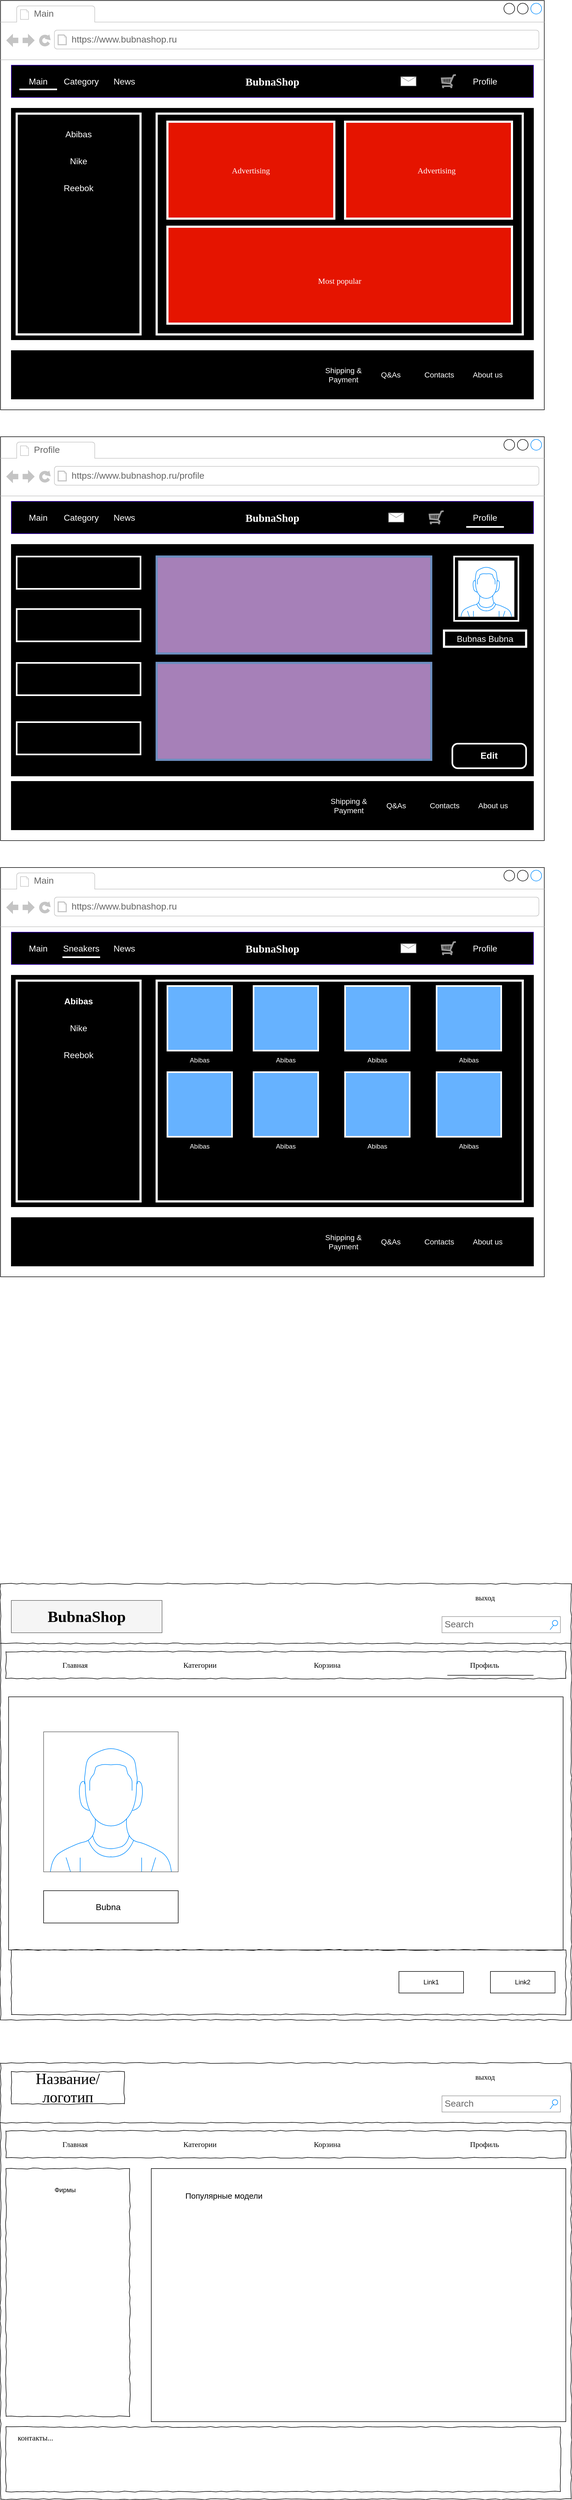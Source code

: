 <mxfile version="21.7.5" type="github">
  <diagram name="Page-1" id="03018318-947c-dd8e-b7a3-06fadd420f32">
    <mxGraphModel dx="2074" dy="1118" grid="1" gridSize="10" guides="1" tooltips="1" connect="1" arrows="1" fold="1" page="1" pageScale="1" pageWidth="1100" pageHeight="850" background="#ffffff" math="0" shadow="0">
      <root>
        <mxCell id="0" />
        <mxCell id="1" parent="0" />
        <mxCell id="JttWats6QqlOsFAtU_4d-17" value="" style="whiteSpace=wrap;html=1;rounded=0;shadow=0;labelBackgroundColor=none;strokeColor=#000000;strokeWidth=1;fillColor=none;fontFamily=Verdana;fontSize=12;fontColor=#000000;align=center;comic=1;" parent="1" vertex="1">
          <mxGeometry x="10" y="2970" width="1060" height="810" as="geometry" />
        </mxCell>
        <mxCell id="JttWats6QqlOsFAtU_4d-19" value="Search" style="strokeWidth=1;shadow=0;dashed=0;align=center;html=1;shape=mxgraph.mockup.forms.searchBox;strokeColor=#999999;mainText=;strokeColor2=#008cff;fontColor=#666666;fontSize=17;align=left;spacingLeft=3;rounded=0;labelBackgroundColor=none;comic=1;" parent="1" vertex="1">
          <mxGeometry x="830" y="3031" width="220" height="30" as="geometry" />
        </mxCell>
        <mxCell id="JttWats6QqlOsFAtU_4d-20" value="выход" style="text;html=1;points=[];align=left;verticalAlign=top;spacingTop=-4;fontSize=14;fontFamily=Verdana" parent="1" vertex="1">
          <mxGeometry x="890" y="2986" width="140" height="20" as="geometry" />
        </mxCell>
        <mxCell id="JttWats6QqlOsFAtU_4d-22" value="" style="line;strokeWidth=1;html=1;rounded=0;shadow=0;labelBackgroundColor=none;fillColor=none;fontFamily=Verdana;fontSize=14;fontColor=#000000;align=center;comic=1;" parent="1" vertex="1">
          <mxGeometry x="10" y="3076" width="1060" height="10" as="geometry" />
        </mxCell>
        <mxCell id="JttWats6QqlOsFAtU_4d-23" value="" style="whiteSpace=wrap;html=1;rounded=0;shadow=0;labelBackgroundColor=none;strokeWidth=1;fillColor=none;fontFamily=Verdana;fontSize=12;align=center;comic=1;" parent="1" vertex="1">
          <mxGeometry x="20" y="3096" width="1040" height="50" as="geometry" />
        </mxCell>
        <mxCell id="JttWats6QqlOsFAtU_4d-24" value="Главная" style="text;html=1;points=[];align=center;verticalAlign=top;spacingTop=-4;fontSize=14;fontFamily=Verdana" parent="1" vertex="1">
          <mxGeometry x="85" y="3111" width="125" height="20" as="geometry" />
        </mxCell>
        <mxCell id="JttWats6QqlOsFAtU_4d-25" value="Категории" style="text;html=1;points=[];align=center;verticalAlign=top;spacingTop=-4;fontSize=14;fontFamily=Verdana" parent="1" vertex="1">
          <mxGeometry x="300" y="3111" width="160" height="20" as="geometry" />
        </mxCell>
        <mxCell id="JttWats6QqlOsFAtU_4d-26" value="Корзина" style="text;html=1;points=[];align=left;verticalAlign=top;spacingTop=-4;fontSize=14;fontFamily=Verdana" parent="1" vertex="1">
          <mxGeometry x="590" y="3111" width="63" height="20" as="geometry" />
        </mxCell>
        <mxCell id="JttWats6QqlOsFAtU_4d-27" value="Профиль" style="text;html=1;points=[];align=left;verticalAlign=top;spacingTop=-4;fontSize=14;fontFamily=Verdana" parent="1" vertex="1">
          <mxGeometry x="880" y="3111" width="60" height="20" as="geometry" />
        </mxCell>
        <mxCell id="JttWats6QqlOsFAtU_4d-31" value="" style="rounded=0;whiteSpace=wrap;html=1;" parent="1" vertex="1">
          <mxGeometry x="25" y="3180" width="1030" height="470" as="geometry" />
        </mxCell>
        <mxCell id="JttWats6QqlOsFAtU_4d-33" value="" style="whiteSpace=wrap;html=1;rounded=0;shadow=0;labelBackgroundColor=none;strokeColor=#000000;strokeWidth=1;fillColor=none;fontFamily=Verdana;fontSize=12;fontColor=#000000;align=center;comic=1;" parent="1" vertex="1">
          <mxGeometry x="10" y="3860" width="1060" height="810" as="geometry" />
        </mxCell>
        <mxCell id="JttWats6QqlOsFAtU_4d-34" value="Название/логотип" style="whiteSpace=wrap;html=1;rounded=0;shadow=0;labelBackgroundColor=none;strokeWidth=1;fontFamily=Verdana;fontSize=28;align=center;comic=1;" parent="1" vertex="1">
          <mxGeometry x="30" y="3876" width="210" height="60" as="geometry" />
        </mxCell>
        <mxCell id="JttWats6QqlOsFAtU_4d-35" value="Search" style="strokeWidth=1;shadow=0;dashed=0;align=center;html=1;shape=mxgraph.mockup.forms.searchBox;strokeColor=#999999;mainText=;strokeColor2=#008cff;fontColor=#666666;fontSize=17;align=left;spacingLeft=3;rounded=0;labelBackgroundColor=none;comic=1;" parent="1" vertex="1">
          <mxGeometry x="830" y="3921" width="220" height="30" as="geometry" />
        </mxCell>
        <mxCell id="JttWats6QqlOsFAtU_4d-36" value="выход" style="text;html=1;points=[];align=left;verticalAlign=top;spacingTop=-4;fontSize=14;fontFamily=Verdana" parent="1" vertex="1">
          <mxGeometry x="890" y="3876" width="140" height="20" as="geometry" />
        </mxCell>
        <mxCell id="JttWats6QqlOsFAtU_4d-37" value="" style="whiteSpace=wrap;html=1;rounded=0;shadow=0;labelBackgroundColor=none;strokeWidth=1;fillColor=none;fontFamily=Verdana;fontSize=12;align=center;comic=1;" parent="1" vertex="1">
          <mxGeometry x="20" y="4056" width="230" height="460" as="geometry" />
        </mxCell>
        <mxCell id="JttWats6QqlOsFAtU_4d-38" value="" style="line;strokeWidth=1;html=1;rounded=0;shadow=0;labelBackgroundColor=none;fillColor=none;fontFamily=Verdana;fontSize=14;fontColor=#000000;align=center;comic=1;" parent="1" vertex="1">
          <mxGeometry x="10" y="3966" width="1060" height="10" as="geometry" />
        </mxCell>
        <mxCell id="JttWats6QqlOsFAtU_4d-39" value="" style="whiteSpace=wrap;html=1;rounded=0;shadow=0;labelBackgroundColor=none;strokeWidth=1;fillColor=none;fontFamily=Verdana;fontSize=12;align=center;comic=1;" parent="1" vertex="1">
          <mxGeometry x="20" y="3986" width="1040" height="50" as="geometry" />
        </mxCell>
        <mxCell id="JttWats6QqlOsFAtU_4d-40" value="Главная" style="text;html=1;points=[];align=center;verticalAlign=top;spacingTop=-4;fontSize=14;fontFamily=Verdana" parent="1" vertex="1">
          <mxGeometry x="85" y="4001" width="125" height="20" as="geometry" />
        </mxCell>
        <mxCell id="JttWats6QqlOsFAtU_4d-41" value="Категории" style="text;html=1;points=[];align=center;verticalAlign=top;spacingTop=-4;fontSize=14;fontFamily=Verdana" parent="1" vertex="1">
          <mxGeometry x="300" y="4001" width="160" height="20" as="geometry" />
        </mxCell>
        <mxCell id="JttWats6QqlOsFAtU_4d-42" value="Корзина" style="text;html=1;points=[];align=left;verticalAlign=top;spacingTop=-4;fontSize=14;fontFamily=Verdana" parent="1" vertex="1">
          <mxGeometry x="590" y="4001" width="63" height="20" as="geometry" />
        </mxCell>
        <mxCell id="JttWats6QqlOsFAtU_4d-43" value="Профиль" style="text;html=1;points=[];align=left;verticalAlign=top;spacingTop=-4;fontSize=14;fontFamily=Verdana" parent="1" vertex="1">
          <mxGeometry x="880" y="4001" width="60" height="20" as="geometry" />
        </mxCell>
        <mxCell id="JttWats6QqlOsFAtU_4d-44" value="&lt;div style=&quot;text-align: justify&quot;&gt;&lt;br&gt;&lt;/div&gt;" style="whiteSpace=wrap;html=1;rounded=0;shadow=0;labelBackgroundColor=none;strokeWidth=1;fillColor=none;fontFamily=Verdana;fontSize=12;align=center;verticalAlign=top;spacing=10;comic=1;" parent="1" vertex="1">
          <mxGeometry x="20" y="4536" width="1030" height="120" as="geometry" />
        </mxCell>
        <mxCell id="JttWats6QqlOsFAtU_4d-45" value="контакты..." style="text;html=1;points=[];align=left;verticalAlign=top;spacingTop=-4;fontSize=14;fontFamily=Verdana" parent="1" vertex="1">
          <mxGeometry x="40" y="4546" width="350" height="50" as="geometry" />
        </mxCell>
        <mxCell id="JttWats6QqlOsFAtU_4d-46" value="Фирмы" style="text;html=1;strokeColor=none;fillColor=none;align=center;verticalAlign=middle;whiteSpace=wrap;rounded=0;" parent="1" vertex="1">
          <mxGeometry x="30" y="4076" width="200" height="40" as="geometry" />
        </mxCell>
        <mxCell id="JttWats6QqlOsFAtU_4d-47" value="" style="rounded=0;whiteSpace=wrap;html=1;" parent="1" vertex="1">
          <mxGeometry x="290" y="4056" width="770" height="470" as="geometry" />
        </mxCell>
        <mxCell id="JttWats6QqlOsFAtU_4d-48" value="&lt;font style=&quot;font-size: 15px;&quot;&gt;Популярные модели&lt;/font&gt;" style="text;html=1;strokeColor=none;fillColor=none;align=center;verticalAlign=middle;whiteSpace=wrap;rounded=0;" parent="1" vertex="1">
          <mxGeometry x="310" y="4066" width="230" height="80" as="geometry" />
        </mxCell>
        <mxCell id="JttWats6QqlOsFAtU_4d-62" value="" style="verticalLabelPosition=bottom;verticalAlign=top;html=1;shape=mxgraph.basic.rect;fillColor2=none;strokeWidth=1;size=20;indent=5;fillColor=#f5f5f5;fontColor=#333333;strokeColor=#666666;" parent="1" vertex="1">
          <mxGeometry x="30" y="3001" width="280" height="60" as="geometry" />
        </mxCell>
        <mxCell id="JttWats6QqlOsFAtU_4d-63" value="&lt;h1&gt;&lt;font style=&quot;font-size: 29px;&quot; face=&quot;Georgia&quot;&gt;BubnaShop&lt;/font&gt;&lt;/h1&gt;" style="text;html=1;strokeColor=none;fillColor=none;align=center;verticalAlign=middle;whiteSpace=wrap;rounded=0;" parent="1" vertex="1">
          <mxGeometry x="119" y="3016" width="102" height="30" as="geometry" />
        </mxCell>
        <mxCell id="JttWats6QqlOsFAtU_4d-67" value="" style="endArrow=none;html=1;rounded=0;" parent="1" edge="1">
          <mxGeometry relative="1" as="geometry">
            <mxPoint x="840" y="3140" as="sourcePoint" />
            <mxPoint x="1000" y="3140" as="targetPoint" />
          </mxGeometry>
        </mxCell>
        <mxCell id="JttWats6QqlOsFAtU_4d-68" value="&lt;div style=&quot;text-align: justify&quot;&gt;&lt;br&gt;&lt;/div&gt;" style="whiteSpace=wrap;html=1;rounded=0;shadow=0;labelBackgroundColor=none;strokeWidth=1;fillColor=none;fontFamily=Verdana;fontSize=12;align=center;verticalAlign=top;spacing=10;comic=1;" parent="1" vertex="1">
          <mxGeometry x="30" y="3650" width="1030" height="120" as="geometry" />
        </mxCell>
        <mxCell id="JttWats6QqlOsFAtU_4d-69" value="" style="rounded=0;whiteSpace=wrap;html=1;" parent="1" vertex="1">
          <mxGeometry x="750" y="3690" width="120" height="40" as="geometry" />
        </mxCell>
        <mxCell id="JttWats6QqlOsFAtU_4d-70" value="Link2" style="rounded=0;whiteSpace=wrap;html=1;" parent="1" vertex="1">
          <mxGeometry x="920" y="3690" width="120" height="40" as="geometry" />
        </mxCell>
        <mxCell id="JttWats6QqlOsFAtU_4d-71" value="Link1" style="text;html=1;strokeColor=none;fillColor=none;align=center;verticalAlign=middle;whiteSpace=wrap;rounded=0;" parent="1" vertex="1">
          <mxGeometry x="780" y="3695" width="60" height="30" as="geometry" />
        </mxCell>
        <mxCell id="JttWats6QqlOsFAtU_4d-72" value="" style="verticalLabelPosition=bottom;shadow=0;dashed=0;align=center;html=1;verticalAlign=top;strokeWidth=1;shape=mxgraph.mockup.containers.userMale;strokeColor=#666666;strokeColor2=#008cff;" parent="1" vertex="1">
          <mxGeometry x="90" y="3245" width="250" height="260" as="geometry" />
        </mxCell>
        <mxCell id="JttWats6QqlOsFAtU_4d-73" value="" style="rounded=0;whiteSpace=wrap;html=1;" parent="1" vertex="1">
          <mxGeometry x="90" y="3540" width="250" height="60" as="geometry" />
        </mxCell>
        <mxCell id="JttWats6QqlOsFAtU_4d-74" value="&lt;font style=&quot;font-size: 16px;&quot;&gt;Bubna&lt;/font&gt;" style="text;html=1;strokeColor=none;fillColor=none;align=center;verticalAlign=middle;whiteSpace=wrap;rounded=0;" parent="1" vertex="1">
          <mxGeometry x="180" y="3555" width="60" height="30" as="geometry" />
        </mxCell>
        <mxCell id="JttWats6QqlOsFAtU_4d-100" value="" style="strokeWidth=1;shadow=0;dashed=0;align=center;html=1;shape=mxgraph.mockup.containers.browserWindow;rSize=0;strokeColor2=#008cff;strokeColor3=#c4c4c4;mainText=,;recursiveResize=0;" parent="1" vertex="1">
          <mxGeometry x="10" y="30" width="1010" height="760" as="geometry" />
        </mxCell>
        <mxCell id="JttWats6QqlOsFAtU_4d-101" value="Main" style="strokeWidth=1;shadow=0;dashed=0;align=center;html=1;shape=mxgraph.mockup.containers.anchor;fontSize=17;fontColor=#666666;align=left;whiteSpace=wrap;" parent="JttWats6QqlOsFAtU_4d-100" vertex="1">
          <mxGeometry x="60" y="12" width="110" height="26" as="geometry" />
        </mxCell>
        <mxCell id="JttWats6QqlOsFAtU_4d-102" value="https://www.bubnashop.ru" style="strokeWidth=1;shadow=0;dashed=0;align=center;html=1;shape=mxgraph.mockup.containers.anchor;rSize=0;fontSize=17;fontColor=#666666;align=left;" parent="JttWats6QqlOsFAtU_4d-100" vertex="1">
          <mxGeometry x="130" y="60" width="250" height="26" as="geometry" />
        </mxCell>
        <mxCell id="JttWats6QqlOsFAtU_4d-105" value="" style="rounded=0;whiteSpace=wrap;html=1;fillColor=#000000;strokeColor=#3700CC;fontColor=#ffffff;" parent="JttWats6QqlOsFAtU_4d-100" vertex="1">
          <mxGeometry x="20" y="120" width="970" height="60" as="geometry" />
        </mxCell>
        <mxCell id="JttWats6QqlOsFAtU_4d-108" value="&lt;font color=&quot;#ffffff&quot;&gt;BubnaShop&lt;/font&gt;" style="text;html=1;strokeColor=none;fillColor=none;align=center;verticalAlign=middle;whiteSpace=wrap;rounded=0;fontSize=20;fontFamily=Georgia;fontStyle=1" parent="JttWats6QqlOsFAtU_4d-100" vertex="1">
          <mxGeometry x="475" y="135" width="60" height="30" as="geometry" />
        </mxCell>
        <mxCell id="JttWats6QqlOsFAtU_4d-109" value="" style="rounded=0;whiteSpace=wrap;html=1;fillColor=#000000;" parent="JttWats6QqlOsFAtU_4d-100" vertex="1">
          <mxGeometry x="20" y="200" width="970" height="430" as="geometry" />
        </mxCell>
        <mxCell id="JttWats6QqlOsFAtU_4d-110" value="" style="rounded=0;whiteSpace=wrap;html=1;fillColor=#000000;" parent="JttWats6QqlOsFAtU_4d-100" vertex="1">
          <mxGeometry x="20" y="650" width="970" height="90" as="geometry" />
        </mxCell>
        <mxCell id="JttWats6QqlOsFAtU_4d-124" value="&lt;font color=&quot;#ffffff&quot; style=&quot;font-size: 16px;&quot;&gt;Main&lt;/font&gt;" style="text;html=1;strokeColor=none;fillColor=none;align=center;verticalAlign=middle;whiteSpace=wrap;rounded=0;" parent="JttWats6QqlOsFAtU_4d-100" vertex="1">
          <mxGeometry x="40" y="135" width="60" height="30" as="geometry" />
        </mxCell>
        <mxCell id="JttWats6QqlOsFAtU_4d-125" value="" style="endArrow=none;html=1;rounded=0;strokeColor=#FFFFFF;strokeWidth=3;" parent="JttWats6QqlOsFAtU_4d-100" edge="1">
          <mxGeometry relative="1" as="geometry">
            <mxPoint x="35" y="165" as="sourcePoint" />
            <mxPoint x="105" y="165" as="targetPoint" />
          </mxGeometry>
        </mxCell>
        <mxCell id="JttWats6QqlOsFAtU_4d-127" value="&lt;font color=&quot;#ffffff&quot;&gt;&lt;span style=&quot;font-size: 16px;&quot;&gt;Category&lt;/span&gt;&lt;/font&gt;" style="text;html=1;strokeColor=none;fillColor=none;align=center;verticalAlign=middle;whiteSpace=wrap;rounded=0;" parent="JttWats6QqlOsFAtU_4d-100" vertex="1">
          <mxGeometry x="120" y="132.5" width="60" height="35" as="geometry" />
        </mxCell>
        <mxCell id="JttWats6QqlOsFAtU_4d-149" value="&lt;font color=&quot;#ffffff&quot;&gt;&lt;span style=&quot;font-size: 16px;&quot;&gt;Profile&lt;/span&gt;&lt;/font&gt;" style="text;html=1;strokeColor=none;fillColor=none;align=center;verticalAlign=middle;whiteSpace=wrap;rounded=0;" parent="JttWats6QqlOsFAtU_4d-100" vertex="1">
          <mxGeometry x="870" y="132.5" width="60" height="35" as="geometry" />
        </mxCell>
        <mxCell id="JttWats6QqlOsFAtU_4d-150" value="&lt;font color=&quot;#ffffff&quot;&gt;&lt;span style=&quot;font-size: 16px;&quot;&gt;News&lt;/span&gt;&lt;/font&gt;" style="text;html=1;strokeColor=none;fillColor=none;align=center;verticalAlign=middle;whiteSpace=wrap;rounded=0;" parent="JttWats6QqlOsFAtU_4d-100" vertex="1">
          <mxGeometry x="200" y="132.5" width="60" height="35" as="geometry" />
        </mxCell>
        <mxCell id="JttWats6QqlOsFAtU_4d-151" value="" style="rounded=0;whiteSpace=wrap;html=1;fillColor=#000000;strokeColor=#FFFFFF;strokeWidth=4;" parent="JttWats6QqlOsFAtU_4d-100" vertex="1">
          <mxGeometry x="30" y="210" width="230" height="410" as="geometry" />
        </mxCell>
        <mxCell id="JttWats6QqlOsFAtU_4d-152" value="" style="rounded=0;whiteSpace=wrap;html=1;fillColor=#000000;strokeColor=#FFFFFF;strokeWidth=4;" parent="JttWats6QqlOsFAtU_4d-100" vertex="1">
          <mxGeometry x="290" y="210" width="680" height="410" as="geometry" />
        </mxCell>
        <mxCell id="JttWats6QqlOsFAtU_4d-169" value="&lt;font color=&quot;#ffffff&quot;&gt;&lt;span style=&quot;font-size: 16px;&quot;&gt;Abibas&lt;/span&gt;&lt;/font&gt;" style="text;html=1;strokeColor=none;fillColor=none;align=center;verticalAlign=middle;whiteSpace=wrap;rounded=0;" parent="JttWats6QqlOsFAtU_4d-100" vertex="1">
          <mxGeometry x="115" y="230" width="60" height="35" as="geometry" />
        </mxCell>
        <mxCell id="JttWats6QqlOsFAtU_4d-170" value="&lt;font color=&quot;#ffffff&quot;&gt;&lt;span style=&quot;font-size: 16px;&quot;&gt;Nike&lt;/span&gt;&lt;/font&gt;" style="text;html=1;strokeColor=none;fillColor=none;align=center;verticalAlign=middle;whiteSpace=wrap;rounded=0;" parent="JttWats6QqlOsFAtU_4d-100" vertex="1">
          <mxGeometry x="115" y="280" width="60" height="35" as="geometry" />
        </mxCell>
        <mxCell id="JttWats6QqlOsFAtU_4d-171" value="&lt;font color=&quot;#ffffff&quot;&gt;&lt;span style=&quot;font-size: 16px;&quot;&gt;Reebok&lt;/span&gt;&lt;/font&gt;" style="text;html=1;strokeColor=none;fillColor=none;align=center;verticalAlign=middle;whiteSpace=wrap;rounded=0;" parent="JttWats6QqlOsFAtU_4d-100" vertex="1">
          <mxGeometry x="115" y="330" width="60" height="35" as="geometry" />
        </mxCell>
        <mxCell id="JttWats6QqlOsFAtU_4d-172" value="" style="rounded=0;whiteSpace=wrap;html=1;fillColor=#e51400;fontColor=#ffffff;strokeColor=#FFFFFF;strokeWidth=4;" parent="JttWats6QqlOsFAtU_4d-100" vertex="1">
          <mxGeometry x="310" y="225" width="310" height="180" as="geometry" />
        </mxCell>
        <mxCell id="JttWats6QqlOsFAtU_4d-173" value="" style="rounded=0;whiteSpace=wrap;html=1;fillColor=#e51400;fontColor=#ffffff;strokeColor=#FFFFFF;strokeWidth=4;" parent="JttWats6QqlOsFAtU_4d-100" vertex="1">
          <mxGeometry x="640" y="225" width="310" height="180" as="geometry" />
        </mxCell>
        <mxCell id="JttWats6QqlOsFAtU_4d-174" value="" style="rounded=0;whiteSpace=wrap;html=1;fillColor=#e51400;fontColor=#ffffff;strokeColor=#FFFFFF;strokeWidth=4;" parent="JttWats6QqlOsFAtU_4d-100" vertex="1">
          <mxGeometry x="310" y="420" width="640" height="180" as="geometry" />
        </mxCell>
        <mxCell id="JttWats6QqlOsFAtU_4d-176" value="&lt;font color=&quot;#ffffff&quot; style=&quot;font-size: 15px;&quot; face=&quot;Georgia&quot;&gt;Advertising&lt;/font&gt;" style="text;html=1;strokeColor=none;fillColor=none;align=center;verticalAlign=middle;whiteSpace=wrap;rounded=0;" parent="JttWats6QqlOsFAtU_4d-100" vertex="1">
          <mxGeometry x="435" y="300" width="60" height="30" as="geometry" />
        </mxCell>
        <mxCell id="JttWats6QqlOsFAtU_4d-177" value="&lt;font color=&quot;#ffffff&quot; style=&quot;font-size: 15px;&quot; face=&quot;Georgia&quot;&gt;Advertising&lt;/font&gt;" style="text;html=1;strokeColor=none;fillColor=none;align=center;verticalAlign=middle;whiteSpace=wrap;rounded=0;" parent="JttWats6QqlOsFAtU_4d-100" vertex="1">
          <mxGeometry x="780" y="300" width="60" height="30" as="geometry" />
        </mxCell>
        <mxCell id="JttWats6QqlOsFAtU_4d-178" value="&lt;font color=&quot;#ffffff&quot; style=&quot;font-size: 15px;&quot; face=&quot;Georgia&quot;&gt;Most popular&lt;/font&gt;" style="text;html=1;strokeColor=none;fillColor=none;align=center;verticalAlign=middle;whiteSpace=wrap;rounded=0;" parent="JttWats6QqlOsFAtU_4d-100" vertex="1">
          <mxGeometry x="565" y="505" width="130" height="30" as="geometry" />
        </mxCell>
        <mxCell id="JttWats6QqlOsFAtU_4d-203" value="&lt;font style=&quot;font-size: 14px;&quot; color=&quot;#ffffff&quot;&gt;About us&lt;/font&gt;" style="text;html=1;strokeColor=none;fillColor=none;align=center;verticalAlign=middle;whiteSpace=wrap;rounded=0;" parent="JttWats6QqlOsFAtU_4d-100" vertex="1">
          <mxGeometry x="870" y="677.5" width="70" height="35" as="geometry" />
        </mxCell>
        <mxCell id="JttWats6QqlOsFAtU_4d-204" value="&lt;font style=&quot;font-size: 14px;&quot; color=&quot;#ffffff&quot;&gt;Contacts&lt;/font&gt;" style="text;html=1;strokeColor=none;fillColor=none;align=center;verticalAlign=middle;whiteSpace=wrap;rounded=0;" parent="JttWats6QqlOsFAtU_4d-100" vertex="1">
          <mxGeometry x="780" y="677.5" width="70" height="35" as="geometry" />
        </mxCell>
        <mxCell id="JttWats6QqlOsFAtU_4d-257" value="&lt;font style=&quot;font-size: 14px;&quot; color=&quot;#ffffff&quot;&gt;Q&amp;amp;As&lt;/font&gt;" style="text;html=1;strokeColor=none;fillColor=none;align=center;verticalAlign=middle;whiteSpace=wrap;rounded=0;" parent="JttWats6QqlOsFAtU_4d-100" vertex="1">
          <mxGeometry x="690" y="677.5" width="70" height="35" as="geometry" />
        </mxCell>
        <mxCell id="xe6w3f1EAQAV8qn113Va-10" value="&lt;font style=&quot;font-size: 14px;&quot; color=&quot;#ffffff&quot;&gt;&lt;span style=&quot;&quot;&gt;Shipping &amp;amp;&lt;br&gt;Payment&lt;br&gt;&lt;/span&gt;&lt;/font&gt;" style="text;html=1;strokeColor=none;fillColor=none;align=center;verticalAlign=middle;whiteSpace=wrap;rounded=0;" vertex="1" parent="JttWats6QqlOsFAtU_4d-100">
          <mxGeometry x="602" y="677.5" width="70" height="35" as="geometry" />
        </mxCell>
        <mxCell id="xe6w3f1EAQAV8qn113Va-62" value="" style="verticalLabelPosition=bottom;shadow=0;dashed=0;align=center;html=1;verticalAlign=top;strokeWidth=1;shape=mxgraph.mockup.misc.shoppingCart;strokeColor=#999999;" vertex="1" parent="JttWats6QqlOsFAtU_4d-100">
          <mxGeometry x="818.68" y="137.5" width="27.78" height="25" as="geometry" />
        </mxCell>
        <mxCell id="xe6w3f1EAQAV8qn113Va-63" value="" style="verticalLabelPosition=bottom;shadow=0;dashed=0;align=center;html=1;verticalAlign=top;strokeWidth=1;shape=mxgraph.mockup.misc.mail2;strokeColor=#999999;" vertex="1" parent="JttWats6QqlOsFAtU_4d-100">
          <mxGeometry x="743.54" y="141.5" width="28.33" height="17" as="geometry" />
        </mxCell>
        <mxCell id="JttWats6QqlOsFAtU_4d-285" value="" style="strokeWidth=1;shadow=0;dashed=0;align=center;html=1;shape=mxgraph.mockup.containers.browserWindow;rSize=0;strokeColor2=#008cff;strokeColor3=#c4c4c4;mainText=,;recursiveResize=0;" parent="1" vertex="1">
          <mxGeometry x="10" y="840" width="1010" height="750" as="geometry" />
        </mxCell>
        <mxCell id="JttWats6QqlOsFAtU_4d-286" value="Profile" style="strokeWidth=1;shadow=0;dashed=0;align=center;html=1;shape=mxgraph.mockup.containers.anchor;fontSize=17;fontColor=#666666;align=left;whiteSpace=wrap;" parent="JttWats6QqlOsFAtU_4d-285" vertex="1">
          <mxGeometry x="60" y="12" width="110" height="26" as="geometry" />
        </mxCell>
        <mxCell id="JttWats6QqlOsFAtU_4d-287" value="https://www.bubnashop.ru/profile" style="strokeWidth=1;shadow=0;dashed=0;align=center;html=1;shape=mxgraph.mockup.containers.anchor;rSize=0;fontSize=17;fontColor=#666666;align=left;" parent="JttWats6QqlOsFAtU_4d-285" vertex="1">
          <mxGeometry x="130" y="60" width="250" height="26" as="geometry" />
        </mxCell>
        <mxCell id="JttWats6QqlOsFAtU_4d-288" value="" style="rounded=0;whiteSpace=wrap;html=1;fillColor=#000000;strokeColor=#3700CC;fontColor=#ffffff;" parent="JttWats6QqlOsFAtU_4d-285" vertex="1">
          <mxGeometry x="20" y="120" width="970" height="60" as="geometry" />
        </mxCell>
        <mxCell id="JttWats6QqlOsFAtU_4d-289" value="&lt;font color=&quot;#ffffff&quot;&gt;BubnaShop&lt;/font&gt;" style="text;html=1;strokeColor=none;fillColor=none;align=center;verticalAlign=middle;whiteSpace=wrap;rounded=0;fontSize=20;fontFamily=Georgia;fontStyle=1" parent="JttWats6QqlOsFAtU_4d-285" vertex="1">
          <mxGeometry x="475" y="135" width="60" height="30" as="geometry" />
        </mxCell>
        <mxCell id="JttWats6QqlOsFAtU_4d-290" value="" style="rounded=0;whiteSpace=wrap;html=1;fillColor=#000000;" parent="JttWats6QqlOsFAtU_4d-285" vertex="1">
          <mxGeometry x="20" y="200" width="970" height="430" as="geometry" />
        </mxCell>
        <mxCell id="JttWats6QqlOsFAtU_4d-292" value="&lt;font color=&quot;#ffffff&quot; style=&quot;font-size: 16px;&quot;&gt;Main&lt;/font&gt;" style="text;html=1;strokeColor=none;fillColor=none;align=center;verticalAlign=middle;whiteSpace=wrap;rounded=0;" parent="JttWats6QqlOsFAtU_4d-285" vertex="1">
          <mxGeometry x="40" y="135" width="60" height="30" as="geometry" />
        </mxCell>
        <mxCell id="JttWats6QqlOsFAtU_4d-293" value="" style="endArrow=none;html=1;rounded=0;strokeColor=#FFFFFF;strokeWidth=3;" parent="JttWats6QqlOsFAtU_4d-285" edge="1">
          <mxGeometry relative="1" as="geometry">
            <mxPoint x="865" y="167.5" as="sourcePoint" />
            <mxPoint x="935" y="167.5" as="targetPoint" />
          </mxGeometry>
        </mxCell>
        <mxCell id="JttWats6QqlOsFAtU_4d-294" value="&lt;font color=&quot;#ffffff&quot;&gt;&lt;span style=&quot;font-size: 16px;&quot;&gt;Category&lt;/span&gt;&lt;/font&gt;" style="text;html=1;strokeColor=none;fillColor=none;align=center;verticalAlign=middle;whiteSpace=wrap;rounded=0;" parent="JttWats6QqlOsFAtU_4d-285" vertex="1">
          <mxGeometry x="120" y="132.5" width="60" height="35" as="geometry" />
        </mxCell>
        <mxCell id="JttWats6QqlOsFAtU_4d-296" value="&lt;font color=&quot;#ffffff&quot;&gt;&lt;span style=&quot;font-size: 16px;&quot;&gt;Profile&lt;/span&gt;&lt;/font&gt;" style="text;html=1;strokeColor=none;fillColor=none;align=center;verticalAlign=middle;whiteSpace=wrap;rounded=0;" parent="JttWats6QqlOsFAtU_4d-285" vertex="1">
          <mxGeometry x="870" y="132.5" width="60" height="35" as="geometry" />
        </mxCell>
        <mxCell id="JttWats6QqlOsFAtU_4d-297" value="&lt;font color=&quot;#ffffff&quot;&gt;&lt;span style=&quot;font-size: 16px;&quot;&gt;News&lt;/span&gt;&lt;/font&gt;" style="text;html=1;strokeColor=none;fillColor=none;align=center;verticalAlign=middle;whiteSpace=wrap;rounded=0;" parent="JttWats6QqlOsFAtU_4d-285" vertex="1">
          <mxGeometry x="200" y="132.5" width="60" height="35" as="geometry" />
        </mxCell>
        <mxCell id="xe6w3f1EAQAV8qn113Va-4" value="" style="verticalLabelPosition=bottom;shadow=0;dashed=0;align=center;html=1;verticalAlign=top;strokeWidth=1;shape=mxgraph.mockup.containers.userMale;strokeColor=#666666;strokeColor2=#008cff;" vertex="1" parent="JttWats6QqlOsFAtU_4d-285">
          <mxGeometry x="850" y="230" width="104.45" height="104.45" as="geometry" />
        </mxCell>
        <mxCell id="xe6w3f1EAQAV8qn113Va-6" value="" style="whiteSpace=wrap;html=1;aspect=fixed;fillColor=none;strokeColor=#FFFFFF;strokeWidth=3;" vertex="1" parent="JttWats6QqlOsFAtU_4d-285">
          <mxGeometry x="842.5" y="222.5" width="119.45" height="119.45" as="geometry" />
        </mxCell>
        <mxCell id="xe6w3f1EAQAV8qn113Va-8" value="" style="rounded=0;whiteSpace=wrap;html=1;fillColor=none;strokeColor=#FFFFFF;strokeWidth=4;" vertex="1" parent="JttWats6QqlOsFAtU_4d-285">
          <mxGeometry x="823.75" y="360" width="152.5" height="30" as="geometry" />
        </mxCell>
        <mxCell id="xe6w3f1EAQAV8qn113Va-9" value="&lt;font style=&quot;font-size: 16px;&quot; color=&quot;#ffffff&quot;&gt;Bubnas Bubna&lt;/font&gt;" style="text;html=1;strokeColor=none;fillColor=none;align=center;verticalAlign=middle;whiteSpace=wrap;rounded=0;" vertex="1" parent="JttWats6QqlOsFAtU_4d-285">
          <mxGeometry x="841.25" y="360" width="117.5" height="30" as="geometry" />
        </mxCell>
        <mxCell id="xe6w3f1EAQAV8qn113Va-11" value="" style="rounded=0;whiteSpace=wrap;html=1;fillColor=#000000;" vertex="1" parent="JttWats6QqlOsFAtU_4d-285">
          <mxGeometry x="20" y="640" width="970" height="90" as="geometry" />
        </mxCell>
        <mxCell id="xe6w3f1EAQAV8qn113Va-12" value="&lt;font style=&quot;font-size: 14px;&quot; color=&quot;#ffffff&quot;&gt;About us&lt;/font&gt;" style="text;html=1;strokeColor=none;fillColor=none;align=center;verticalAlign=middle;whiteSpace=wrap;rounded=0;" vertex="1" parent="JttWats6QqlOsFAtU_4d-285">
          <mxGeometry x="880" y="667.5" width="70" height="35" as="geometry" />
        </mxCell>
        <mxCell id="xe6w3f1EAQAV8qn113Va-13" value="&lt;font style=&quot;font-size: 14px;&quot; color=&quot;#ffffff&quot;&gt;Contacts&lt;/font&gt;" style="text;html=1;strokeColor=none;fillColor=none;align=center;verticalAlign=middle;whiteSpace=wrap;rounded=0;" vertex="1" parent="JttWats6QqlOsFAtU_4d-285">
          <mxGeometry x="790" y="667.5" width="70" height="35" as="geometry" />
        </mxCell>
        <mxCell id="xe6w3f1EAQAV8qn113Va-14" value="&lt;font style=&quot;font-size: 14px;&quot; color=&quot;#ffffff&quot;&gt;Q&amp;amp;As&lt;/font&gt;" style="text;html=1;strokeColor=none;fillColor=none;align=center;verticalAlign=middle;whiteSpace=wrap;rounded=0;" vertex="1" parent="JttWats6QqlOsFAtU_4d-285">
          <mxGeometry x="700" y="667.5" width="70" height="35" as="geometry" />
        </mxCell>
        <mxCell id="xe6w3f1EAQAV8qn113Va-15" value="&lt;font style=&quot;font-size: 14px;&quot; color=&quot;#ffffff&quot;&gt;&lt;span style=&quot;&quot;&gt;Shipping &amp;amp;&lt;br&gt;Payment&lt;br&gt;&lt;/span&gt;&lt;/font&gt;" style="text;html=1;strokeColor=none;fillColor=none;align=center;verticalAlign=middle;whiteSpace=wrap;rounded=0;" vertex="1" parent="JttWats6QqlOsFAtU_4d-285">
          <mxGeometry x="612" y="667.5" width="70" height="35" as="geometry" />
        </mxCell>
        <mxCell id="xe6w3f1EAQAV8qn113Va-16" value="" style="verticalLabelPosition=bottom;shadow=0;dashed=0;align=center;html=1;verticalAlign=top;strokeWidth=1;shape=mxgraph.mockup.misc.shoppingCart;strokeColor=#999999;" vertex="1" parent="JttWats6QqlOsFAtU_4d-285">
          <mxGeometry x="795.97" y="137.5" width="27.78" height="25" as="geometry" />
        </mxCell>
        <mxCell id="xe6w3f1EAQAV8qn113Va-33" value="Edit" style="strokeWidth=3;shadow=0;dashed=0;align=center;html=1;shape=mxgraph.mockup.buttons.button;strokeColor=#FFFFFF;fontColor=#ffffff;mainText=;buttonStyle=round;fontSize=17;fontStyle=1;fillColor=#000000;whiteSpace=wrap;" vertex="1" parent="JttWats6QqlOsFAtU_4d-285">
          <mxGeometry x="839.25" y="570" width="137" height="45.67" as="geometry" />
        </mxCell>
        <mxCell id="xe6w3f1EAQAV8qn113Va-34" value="" style="rounded=0;whiteSpace=wrap;html=1;fillColor=none;strokeColor=#FFFFFF;strokeWidth=3;" vertex="1" parent="JttWats6QqlOsFAtU_4d-285">
          <mxGeometry x="30" y="222.5" width="230" height="60" as="geometry" />
        </mxCell>
        <mxCell id="xe6w3f1EAQAV8qn113Va-58" value="" style="rounded=0;whiteSpace=wrap;html=1;fillColor=none;strokeColor=#FFFFFF;strokeWidth=3;" vertex="1" parent="JttWats6QqlOsFAtU_4d-285">
          <mxGeometry x="30" y="320" width="230" height="60" as="geometry" />
        </mxCell>
        <mxCell id="xe6w3f1EAQAV8qn113Va-59" value="" style="rounded=0;whiteSpace=wrap;html=1;fillColor=none;strokeColor=#FFFFFF;strokeWidth=3;" vertex="1" parent="JttWats6QqlOsFAtU_4d-285">
          <mxGeometry x="30" y="420" width="230" height="60" as="geometry" />
        </mxCell>
        <mxCell id="xe6w3f1EAQAV8qn113Va-60" value="" style="rounded=0;whiteSpace=wrap;html=1;fillColor=none;strokeColor=#FFFFFF;strokeWidth=3;" vertex="1" parent="JttWats6QqlOsFAtU_4d-285">
          <mxGeometry x="30" y="530" width="230" height="60" as="geometry" />
        </mxCell>
        <mxCell id="xe6w3f1EAQAV8qn113Va-61" value="" style="verticalLabelPosition=bottom;shadow=0;dashed=0;align=center;html=1;verticalAlign=top;strokeWidth=1;shape=mxgraph.mockup.misc.mail2;strokeColor=#999999;" vertex="1" parent="JttWats6QqlOsFAtU_4d-285">
          <mxGeometry x="720.83" y="141.5" width="28.33" height="17" as="geometry" />
        </mxCell>
        <mxCell id="xe6w3f1EAQAV8qn113Va-66" value="" style="rounded=0;whiteSpace=wrap;html=1;fillColor=#A680B8;strokeColor=#6c8ebf;strokeWidth=4;" vertex="1" parent="JttWats6QqlOsFAtU_4d-285">
          <mxGeometry x="290" y="222.5" width="510" height="180" as="geometry" />
        </mxCell>
        <mxCell id="xe6w3f1EAQAV8qn113Va-67" value="" style="rounded=0;whiteSpace=wrap;html=1;fillColor=#A680B8;strokeColor=#6c8ebf;strokeWidth=4;" vertex="1" parent="JttWats6QqlOsFAtU_4d-285">
          <mxGeometry x="290" y="420" width="510" height="180" as="geometry" />
        </mxCell>
        <mxCell id="xe6w3f1EAQAV8qn113Va-68" value="" style="strokeWidth=1;shadow=0;dashed=0;align=center;html=1;shape=mxgraph.mockup.containers.browserWindow;rSize=0;strokeColor2=#008cff;strokeColor3=#c4c4c4;mainText=,;recursiveResize=0;" vertex="1" parent="1">
          <mxGeometry x="10" y="1640" width="1010" height="760" as="geometry" />
        </mxCell>
        <mxCell id="xe6w3f1EAQAV8qn113Va-69" value="Main" style="strokeWidth=1;shadow=0;dashed=0;align=center;html=1;shape=mxgraph.mockup.containers.anchor;fontSize=17;fontColor=#666666;align=left;whiteSpace=wrap;" vertex="1" parent="xe6w3f1EAQAV8qn113Va-68">
          <mxGeometry x="60" y="12" width="110" height="26" as="geometry" />
        </mxCell>
        <mxCell id="xe6w3f1EAQAV8qn113Va-70" value="https://www.bubnashop.ru" style="strokeWidth=1;shadow=0;dashed=0;align=center;html=1;shape=mxgraph.mockup.containers.anchor;rSize=0;fontSize=17;fontColor=#666666;align=left;" vertex="1" parent="xe6w3f1EAQAV8qn113Va-68">
          <mxGeometry x="130" y="60" width="250" height="26" as="geometry" />
        </mxCell>
        <mxCell id="xe6w3f1EAQAV8qn113Va-71" value="" style="rounded=0;whiteSpace=wrap;html=1;fillColor=#000000;strokeColor=#3700CC;fontColor=#ffffff;" vertex="1" parent="xe6w3f1EAQAV8qn113Va-68">
          <mxGeometry x="20" y="120" width="970" height="60" as="geometry" />
        </mxCell>
        <mxCell id="xe6w3f1EAQAV8qn113Va-72" value="&lt;font color=&quot;#ffffff&quot;&gt;BubnaShop&lt;/font&gt;" style="text;html=1;strokeColor=none;fillColor=none;align=center;verticalAlign=middle;whiteSpace=wrap;rounded=0;fontSize=20;fontFamily=Georgia;fontStyle=1" vertex="1" parent="xe6w3f1EAQAV8qn113Va-68">
          <mxGeometry x="475" y="135" width="60" height="30" as="geometry" />
        </mxCell>
        <mxCell id="xe6w3f1EAQAV8qn113Va-73" value="" style="rounded=0;whiteSpace=wrap;html=1;fillColor=#000000;" vertex="1" parent="xe6w3f1EAQAV8qn113Va-68">
          <mxGeometry x="20" y="200" width="970" height="430" as="geometry" />
        </mxCell>
        <mxCell id="xe6w3f1EAQAV8qn113Va-74" value="" style="rounded=0;whiteSpace=wrap;html=1;fillColor=#000000;" vertex="1" parent="xe6w3f1EAQAV8qn113Va-68">
          <mxGeometry x="20" y="650" width="970" height="90" as="geometry" />
        </mxCell>
        <mxCell id="xe6w3f1EAQAV8qn113Va-75" value="&lt;font color=&quot;#ffffff&quot; style=&quot;font-size: 16px;&quot;&gt;Main&lt;/font&gt;" style="text;html=1;strokeColor=none;fillColor=none;align=center;verticalAlign=middle;whiteSpace=wrap;rounded=0;" vertex="1" parent="xe6w3f1EAQAV8qn113Va-68">
          <mxGeometry x="40" y="135" width="60" height="30" as="geometry" />
        </mxCell>
        <mxCell id="xe6w3f1EAQAV8qn113Va-76" value="" style="endArrow=none;html=1;rounded=0;strokeColor=#FFFFFF;strokeWidth=3;" edge="1" parent="xe6w3f1EAQAV8qn113Va-68">
          <mxGeometry relative="1" as="geometry">
            <mxPoint x="115" y="166.5" as="sourcePoint" />
            <mxPoint x="185" y="166.5" as="targetPoint" />
          </mxGeometry>
        </mxCell>
        <mxCell id="xe6w3f1EAQAV8qn113Va-77" value="&lt;font color=&quot;#ffffff&quot;&gt;&lt;span style=&quot;font-size: 16px;&quot;&gt;Sneakers&lt;/span&gt;&lt;/font&gt;" style="text;html=1;strokeColor=none;fillColor=none;align=center;verticalAlign=middle;whiteSpace=wrap;rounded=0;" vertex="1" parent="xe6w3f1EAQAV8qn113Va-68">
          <mxGeometry x="120" y="132.5" width="60" height="35" as="geometry" />
        </mxCell>
        <mxCell id="xe6w3f1EAQAV8qn113Va-78" value="&lt;font color=&quot;#ffffff&quot;&gt;&lt;span style=&quot;font-size: 16px;&quot;&gt;Profile&lt;/span&gt;&lt;/font&gt;" style="text;html=1;strokeColor=none;fillColor=none;align=center;verticalAlign=middle;whiteSpace=wrap;rounded=0;" vertex="1" parent="xe6w3f1EAQAV8qn113Va-68">
          <mxGeometry x="870" y="132.5" width="60" height="35" as="geometry" />
        </mxCell>
        <mxCell id="xe6w3f1EAQAV8qn113Va-79" value="&lt;font color=&quot;#ffffff&quot;&gt;&lt;span style=&quot;font-size: 16px;&quot;&gt;News&lt;/span&gt;&lt;/font&gt;" style="text;html=1;strokeColor=none;fillColor=none;align=center;verticalAlign=middle;whiteSpace=wrap;rounded=0;" vertex="1" parent="xe6w3f1EAQAV8qn113Va-68">
          <mxGeometry x="200" y="132.5" width="60" height="35" as="geometry" />
        </mxCell>
        <mxCell id="xe6w3f1EAQAV8qn113Va-80" value="" style="rounded=0;whiteSpace=wrap;html=1;fillColor=#000000;strokeColor=#FFFFFF;strokeWidth=4;" vertex="1" parent="xe6w3f1EAQAV8qn113Va-68">
          <mxGeometry x="30" y="210" width="230" height="410" as="geometry" />
        </mxCell>
        <mxCell id="xe6w3f1EAQAV8qn113Va-81" value="" style="rounded=0;whiteSpace=wrap;html=1;fillColor=#000000;strokeColor=#FFFFFF;strokeWidth=4;" vertex="1" parent="xe6w3f1EAQAV8qn113Va-68">
          <mxGeometry x="290" y="210" width="680" height="410" as="geometry" />
        </mxCell>
        <mxCell id="xe6w3f1EAQAV8qn113Va-82" value="&lt;font color=&quot;#ffffff&quot;&gt;&lt;span style=&quot;font-size: 16px;&quot;&gt;&lt;b&gt;Abibas&lt;/b&gt;&lt;/span&gt;&lt;/font&gt;" style="text;html=1;strokeColor=default;fillColor=none;align=center;verticalAlign=middle;whiteSpace=wrap;rounded=0;" vertex="1" parent="xe6w3f1EAQAV8qn113Va-68">
          <mxGeometry x="115" y="230" width="60" height="35" as="geometry" />
        </mxCell>
        <mxCell id="xe6w3f1EAQAV8qn113Va-83" value="&lt;font color=&quot;#ffffff&quot;&gt;&lt;span style=&quot;font-size: 16px;&quot;&gt;Nike&lt;/span&gt;&lt;/font&gt;" style="text;html=1;strokeColor=none;fillColor=none;align=center;verticalAlign=middle;whiteSpace=wrap;rounded=0;" vertex="1" parent="xe6w3f1EAQAV8qn113Va-68">
          <mxGeometry x="115" y="280" width="60" height="35" as="geometry" />
        </mxCell>
        <mxCell id="xe6w3f1EAQAV8qn113Va-84" value="&lt;font color=&quot;#ffffff&quot;&gt;&lt;span style=&quot;font-size: 16px;&quot;&gt;Reebok&lt;/span&gt;&lt;/font&gt;" style="text;html=1;strokeColor=none;fillColor=none;align=center;verticalAlign=middle;whiteSpace=wrap;rounded=0;" vertex="1" parent="xe6w3f1EAQAV8qn113Va-68">
          <mxGeometry x="115" y="330" width="60" height="35" as="geometry" />
        </mxCell>
        <mxCell id="xe6w3f1EAQAV8qn113Va-91" value="&lt;font style=&quot;font-size: 14px;&quot; color=&quot;#ffffff&quot;&gt;About us&lt;/font&gt;" style="text;html=1;strokeColor=none;fillColor=none;align=center;verticalAlign=middle;whiteSpace=wrap;rounded=0;" vertex="1" parent="xe6w3f1EAQAV8qn113Va-68">
          <mxGeometry x="870" y="677.5" width="70" height="35" as="geometry" />
        </mxCell>
        <mxCell id="xe6w3f1EAQAV8qn113Va-92" value="&lt;font style=&quot;font-size: 14px;&quot; color=&quot;#ffffff&quot;&gt;Contacts&lt;/font&gt;" style="text;html=1;strokeColor=none;fillColor=none;align=center;verticalAlign=middle;whiteSpace=wrap;rounded=0;" vertex="1" parent="xe6w3f1EAQAV8qn113Va-68">
          <mxGeometry x="780" y="677.5" width="70" height="35" as="geometry" />
        </mxCell>
        <mxCell id="xe6w3f1EAQAV8qn113Va-93" value="&lt;font style=&quot;font-size: 14px;&quot; color=&quot;#ffffff&quot;&gt;Q&amp;amp;As&lt;/font&gt;" style="text;html=1;strokeColor=none;fillColor=none;align=center;verticalAlign=middle;whiteSpace=wrap;rounded=0;" vertex="1" parent="xe6w3f1EAQAV8qn113Va-68">
          <mxGeometry x="690" y="677.5" width="70" height="35" as="geometry" />
        </mxCell>
        <mxCell id="xe6w3f1EAQAV8qn113Va-94" value="&lt;font style=&quot;font-size: 14px;&quot; color=&quot;#ffffff&quot;&gt;&lt;span style=&quot;&quot;&gt;Shipping &amp;amp;&lt;br&gt;Payment&lt;br&gt;&lt;/span&gt;&lt;/font&gt;" style="text;html=1;strokeColor=none;fillColor=none;align=center;verticalAlign=middle;whiteSpace=wrap;rounded=0;" vertex="1" parent="xe6w3f1EAQAV8qn113Va-68">
          <mxGeometry x="602" y="677.5" width="70" height="35" as="geometry" />
        </mxCell>
        <mxCell id="xe6w3f1EAQAV8qn113Va-95" value="" style="verticalLabelPosition=bottom;shadow=0;dashed=0;align=center;html=1;verticalAlign=top;strokeWidth=1;shape=mxgraph.mockup.misc.shoppingCart;strokeColor=#999999;" vertex="1" parent="xe6w3f1EAQAV8qn113Va-68">
          <mxGeometry x="818.68" y="137.5" width="27.78" height="25" as="geometry" />
        </mxCell>
        <mxCell id="xe6w3f1EAQAV8qn113Va-96" value="" style="verticalLabelPosition=bottom;shadow=0;dashed=0;align=center;html=1;verticalAlign=top;strokeWidth=1;shape=mxgraph.mockup.misc.mail2;strokeColor=#999999;" vertex="1" parent="xe6w3f1EAQAV8qn113Va-68">
          <mxGeometry x="743.54" y="141.5" width="28.33" height="17" as="geometry" />
        </mxCell>
        <mxCell id="xe6w3f1EAQAV8qn113Va-98" value="" style="whiteSpace=wrap;html=1;aspect=fixed;fillColor=#66B2FF;strokeColor=#FFFFFF;strokeWidth=3;" vertex="1" parent="xe6w3f1EAQAV8qn113Va-68">
          <mxGeometry x="310" y="220" width="120" height="120" as="geometry" />
        </mxCell>
        <mxCell id="xe6w3f1EAQAV8qn113Va-100" value="&lt;font style=&quot;font-size: 12px;&quot; color=&quot;#ffffff&quot;&gt;Abibas&lt;/font&gt;" style="text;html=1;strokeColor=none;fillColor=none;align=center;verticalAlign=middle;whiteSpace=wrap;rounded=0;" vertex="1" parent="xe6w3f1EAQAV8qn113Va-68">
          <mxGeometry x="310" y="340" width="120" height="35" as="geometry" />
        </mxCell>
        <mxCell id="xe6w3f1EAQAV8qn113Va-101" style="edgeStyle=orthogonalEdgeStyle;rounded=0;orthogonalLoop=1;jettySize=auto;html=1;exitX=1;exitY=1;exitDx=0;exitDy=0;" edge="1" parent="xe6w3f1EAQAV8qn113Va-68" source="xe6w3f1EAQAV8qn113Va-100" target="xe6w3f1EAQAV8qn113Va-100">
          <mxGeometry relative="1" as="geometry" />
        </mxCell>
        <mxCell id="xe6w3f1EAQAV8qn113Va-102" value="" style="whiteSpace=wrap;html=1;aspect=fixed;fillColor=#66B2FF;strokeColor=#FFFFFF;strokeWidth=3;" vertex="1" parent="xe6w3f1EAQAV8qn113Va-68">
          <mxGeometry x="470" y="220" width="120" height="120" as="geometry" />
        </mxCell>
        <mxCell id="xe6w3f1EAQAV8qn113Va-103" value="&lt;font style=&quot;font-size: 12px;&quot; color=&quot;#ffffff&quot;&gt;Abibas&lt;/font&gt;" style="text;html=1;strokeColor=none;fillColor=none;align=center;verticalAlign=middle;whiteSpace=wrap;rounded=0;" vertex="1" parent="xe6w3f1EAQAV8qn113Va-68">
          <mxGeometry x="470" y="340" width="120" height="35" as="geometry" />
        </mxCell>
        <mxCell id="xe6w3f1EAQAV8qn113Va-106" value="" style="whiteSpace=wrap;html=1;aspect=fixed;fillColor=#66B2FF;strokeColor=#FFFFFF;strokeWidth=3;" vertex="1" parent="xe6w3f1EAQAV8qn113Va-68">
          <mxGeometry x="640" y="220" width="120" height="120" as="geometry" />
        </mxCell>
        <mxCell id="xe6w3f1EAQAV8qn113Va-107" value="&lt;font style=&quot;font-size: 12px;&quot; color=&quot;#ffffff&quot;&gt;Abibas&lt;/font&gt;" style="text;html=1;strokeColor=none;fillColor=none;align=center;verticalAlign=middle;whiteSpace=wrap;rounded=0;" vertex="1" parent="xe6w3f1EAQAV8qn113Va-68">
          <mxGeometry x="640" y="340" width="120" height="35" as="geometry" />
        </mxCell>
        <mxCell id="xe6w3f1EAQAV8qn113Va-110" value="" style="whiteSpace=wrap;html=1;aspect=fixed;fillColor=#66B2FF;strokeColor=#FFFFFF;strokeWidth=3;" vertex="1" parent="xe6w3f1EAQAV8qn113Va-68">
          <mxGeometry x="810" y="220" width="120" height="120" as="geometry" />
        </mxCell>
        <mxCell id="xe6w3f1EAQAV8qn113Va-111" value="&lt;font style=&quot;font-size: 12px;&quot; color=&quot;#ffffff&quot;&gt;Abibas&lt;/font&gt;" style="text;html=1;strokeColor=none;fillColor=none;align=center;verticalAlign=middle;whiteSpace=wrap;rounded=0;" vertex="1" parent="xe6w3f1EAQAV8qn113Va-68">
          <mxGeometry x="810" y="340" width="120" height="35" as="geometry" />
        </mxCell>
        <mxCell id="xe6w3f1EAQAV8qn113Va-112" value="" style="whiteSpace=wrap;html=1;aspect=fixed;fillColor=#66B2FF;strokeColor=#FFFFFF;strokeWidth=3;" vertex="1" parent="xe6w3f1EAQAV8qn113Va-68">
          <mxGeometry x="310" y="380" width="120" height="120" as="geometry" />
        </mxCell>
        <mxCell id="xe6w3f1EAQAV8qn113Va-113" value="&lt;font style=&quot;font-size: 12px;&quot; color=&quot;#ffffff&quot;&gt;Abibas&lt;/font&gt;" style="text;html=1;strokeColor=none;fillColor=none;align=center;verticalAlign=middle;whiteSpace=wrap;rounded=0;" vertex="1" parent="xe6w3f1EAQAV8qn113Va-68">
          <mxGeometry x="310" y="500" width="120" height="35" as="geometry" />
        </mxCell>
        <mxCell id="xe6w3f1EAQAV8qn113Va-114" value="" style="whiteSpace=wrap;html=1;aspect=fixed;fillColor=#66B2FF;strokeColor=#FFFFFF;strokeWidth=3;" vertex="1" parent="xe6w3f1EAQAV8qn113Va-68">
          <mxGeometry x="470" y="380" width="120" height="120" as="geometry" />
        </mxCell>
        <mxCell id="xe6w3f1EAQAV8qn113Va-115" value="&lt;font style=&quot;font-size: 12px;&quot; color=&quot;#ffffff&quot;&gt;Abibas&lt;/font&gt;" style="text;html=1;strokeColor=none;fillColor=none;align=center;verticalAlign=middle;whiteSpace=wrap;rounded=0;" vertex="1" parent="xe6w3f1EAQAV8qn113Va-68">
          <mxGeometry x="470" y="500" width="120" height="35" as="geometry" />
        </mxCell>
        <mxCell id="xe6w3f1EAQAV8qn113Va-116" value="" style="whiteSpace=wrap;html=1;aspect=fixed;fillColor=#66B2FF;strokeColor=#FFFFFF;strokeWidth=3;" vertex="1" parent="xe6w3f1EAQAV8qn113Va-68">
          <mxGeometry x="640" y="380" width="120" height="120" as="geometry" />
        </mxCell>
        <mxCell id="xe6w3f1EAQAV8qn113Va-117" value="&lt;font style=&quot;font-size: 12px;&quot; color=&quot;#ffffff&quot;&gt;Abibas&lt;/font&gt;" style="text;html=1;strokeColor=none;fillColor=none;align=center;verticalAlign=middle;whiteSpace=wrap;rounded=0;" vertex="1" parent="xe6w3f1EAQAV8qn113Va-68">
          <mxGeometry x="640" y="500" width="120" height="35" as="geometry" />
        </mxCell>
        <mxCell id="xe6w3f1EAQAV8qn113Va-118" value="" style="whiteSpace=wrap;html=1;aspect=fixed;fillColor=#66B2FF;strokeColor=#FFFFFF;strokeWidth=3;" vertex="1" parent="xe6w3f1EAQAV8qn113Va-68">
          <mxGeometry x="810" y="380" width="120" height="120" as="geometry" />
        </mxCell>
        <mxCell id="xe6w3f1EAQAV8qn113Va-119" value="&lt;font style=&quot;font-size: 12px;&quot; color=&quot;#ffffff&quot;&gt;Abibas&lt;/font&gt;" style="text;html=1;strokeColor=none;fillColor=none;align=center;verticalAlign=middle;whiteSpace=wrap;rounded=0;" vertex="1" parent="xe6w3f1EAQAV8qn113Va-68">
          <mxGeometry x="810" y="500" width="120" height="35" as="geometry" />
        </mxCell>
      </root>
    </mxGraphModel>
  </diagram>
</mxfile>
